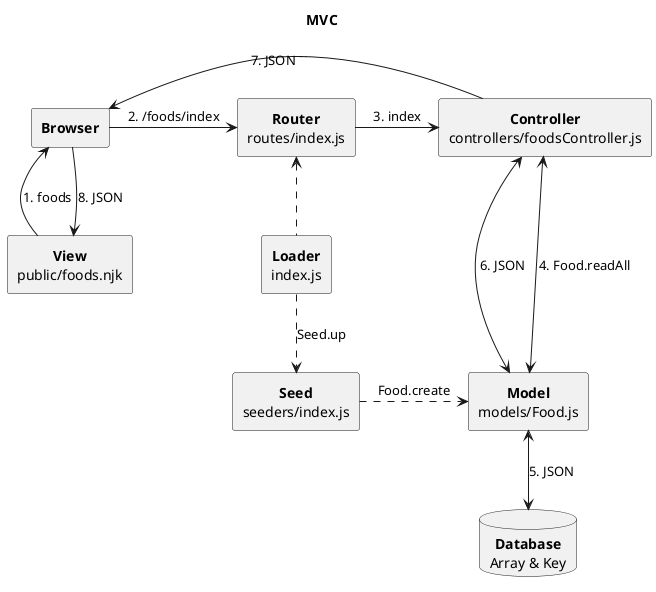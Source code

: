@startuml
title MVC
hide footbox
skinparam monochrome true
skinparam defaultTextAlignment center

rectangle Browser [
  <b>Browser
]
rectangle View [
  <b>View
  public/foods.njk
]
rectangle Router [
  <b>Router
  routes/index.js
]
rectangle Controller [
  <b>Controller
  controllers/foodsController.js
]
rectangle Loader [
  <b>Loader
  index.js
]
rectangle Seed [
  <b>Seed
  seeders/index.js
]
rectangle Model [
  <b>Model
  models/Food.js
]
database Database [
  <b>Database
  Array & Key
]

View -up-> Browser: 1. foods
Browser -up-> View: 8. JSON
Browser -right-> Router: 2. /foods/index
Controller -left-> Browser : 7. JSON
Router -right-> Controller: 3. index
Controller <-down-> Model: 4. Food.readAll
Controller <-down-> Model: 6. JSON
Model <-down-> Database: 5. JSON
Loader .up.> Router
Loader .down.> Seed: Seed.up
Seed .right.> Model: Food.create
Router -right[hidden]- Controller

@enduml
